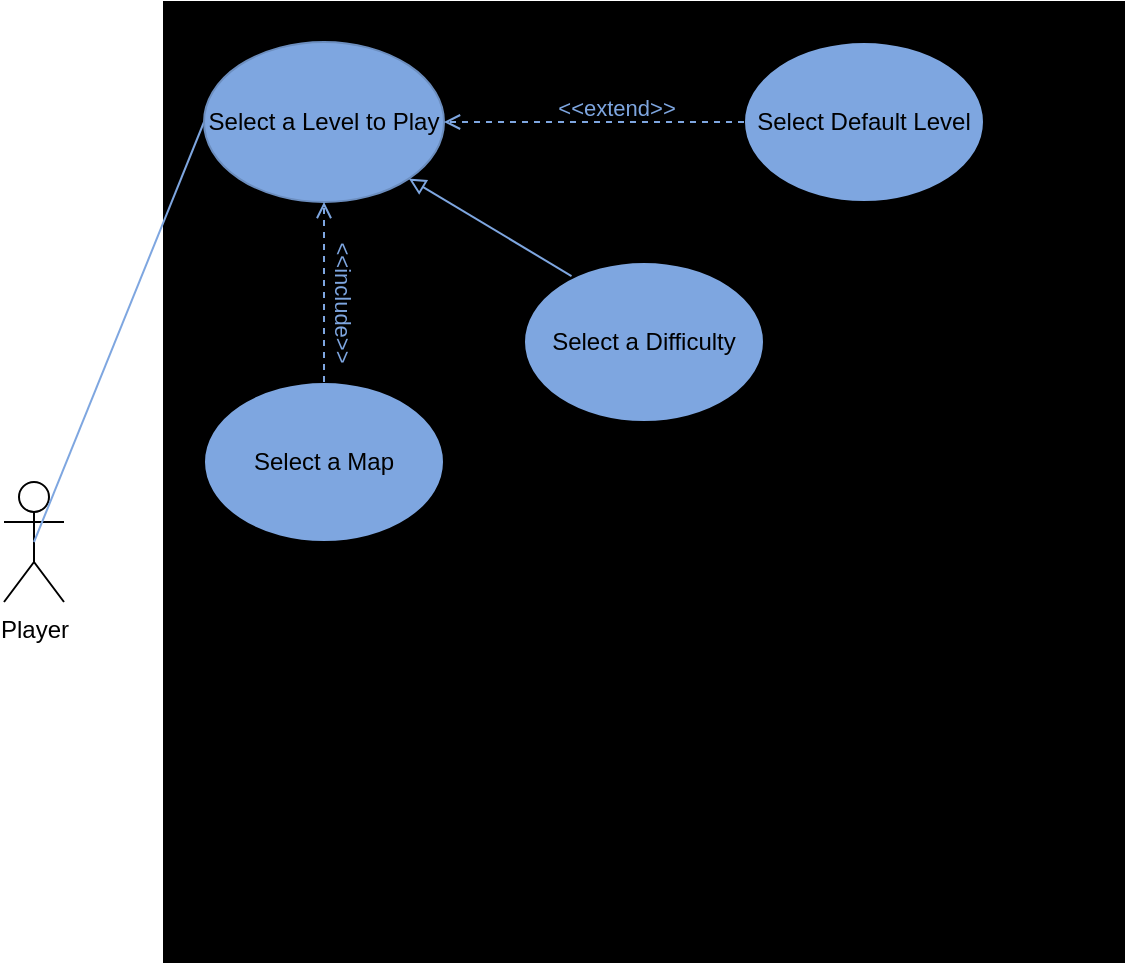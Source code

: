 <mxfile version="24.7.14">
  <diagram name="Page-1" id="xPxFhT_MbcZnOFARZW17">
    <mxGraphModel dx="630" dy="414" grid="1" gridSize="10" guides="1" tooltips="1" connect="1" arrows="1" fold="1" page="1" pageScale="1" pageWidth="850" pageHeight="1100" math="0" shadow="0">
      <root>
        <mxCell id="0" />
        <mxCell id="1" parent="0" />
        <mxCell id="p8ITnSbv12gXtY5tgMEa-1" value="" style="whiteSpace=wrap;html=1;aspect=fixed;fillStyle=solid;fillColor=#000000;fontColor=#FFFFFF;" vertex="1" parent="1">
          <mxGeometry x="320" y="520" width="480" height="480" as="geometry" />
        </mxCell>
        <mxCell id="p8ITnSbv12gXtY5tgMEa-3" style="edgeStyle=orthogonalEdgeStyle;rounded=0;orthogonalLoop=1;jettySize=auto;html=1;exitX=0.5;exitY=0.5;exitDx=0;exitDy=0;exitPerimeter=0;entryX=0.5;entryY=0.5;entryDx=0;entryDy=0;entryPerimeter=0;" edge="1" parent="1" source="p8ITnSbv12gXtY5tgMEa-2" target="p8ITnSbv12gXtY5tgMEa-2">
          <mxGeometry relative="1" as="geometry">
            <mxPoint x="290" y="700" as="targetPoint" />
            <Array as="points" />
          </mxGeometry>
        </mxCell>
        <mxCell id="p8ITnSbv12gXtY5tgMEa-2" value="Player" style="shape=umlActor;verticalLabelPosition=bottom;verticalAlign=top;html=1;outlineConnect=0;" vertex="1" parent="1">
          <mxGeometry x="240" y="760" width="30" height="60" as="geometry" />
        </mxCell>
        <mxCell id="p8ITnSbv12gXtY5tgMEa-4" value="" style="endArrow=none;html=1;rounded=0;exitX=0.5;exitY=0.5;exitDx=0;exitDy=0;exitPerimeter=0;entryX=0;entryY=0.5;entryDx=0;entryDy=0;strokeColor=#7EA6E0;" edge="1" parent="1" source="p8ITnSbv12gXtY5tgMEa-2" target="p8ITnSbv12gXtY5tgMEa-6">
          <mxGeometry width="50" height="50" relative="1" as="geometry">
            <mxPoint x="280" y="730" as="sourcePoint" />
            <mxPoint x="600" y="770" as="targetPoint" />
          </mxGeometry>
        </mxCell>
        <mxCell id="p8ITnSbv12gXtY5tgMEa-6" value="Select a Level to Play" style="ellipse;whiteSpace=wrap;html=1;fillColor=#7EA6E0;gradientColor=none;strokeColor=#6c8ebf;" vertex="1" parent="1">
          <mxGeometry x="340" y="540" width="120" height="80" as="geometry" />
        </mxCell>
        <mxCell id="p8ITnSbv12gXtY5tgMEa-9" value="Select a Map" style="ellipse;whiteSpace=wrap;html=1;fillColor=#7EA6E0;" vertex="1" parent="1">
          <mxGeometry x="340" y="710" width="120" height="80" as="geometry" />
        </mxCell>
        <mxCell id="p8ITnSbv12gXtY5tgMEa-11" value="Select a Difficulty" style="ellipse;whiteSpace=wrap;html=1;fillColor=#7EA6E0;" vertex="1" parent="1">
          <mxGeometry x="500" y="650" width="120" height="80" as="geometry" />
        </mxCell>
        <mxCell id="p8ITnSbv12gXtY5tgMEa-12" value="Select Default Level" style="ellipse;whiteSpace=wrap;html=1;fillColor=#7EA6E0;" vertex="1" parent="1">
          <mxGeometry x="610" y="540" width="120" height="80" as="geometry" />
        </mxCell>
        <mxCell id="p8ITnSbv12gXtY5tgMEa-13" value="" style="endArrow=open;html=1;rounded=0;exitX=0.5;exitY=0;exitDx=0;exitDy=0;entryX=0.5;entryY=1;entryDx=0;entryDy=0;strokeColor=#7EA6E0;endFill=0;dashed=1;" edge="1" parent="1" source="p8ITnSbv12gXtY5tgMEa-9" target="p8ITnSbv12gXtY5tgMEa-6">
          <mxGeometry width="50" height="50" relative="1" as="geometry">
            <mxPoint x="390" y="680" as="sourcePoint" />
            <mxPoint x="440" y="630" as="targetPoint" />
          </mxGeometry>
        </mxCell>
        <mxCell id="p8ITnSbv12gXtY5tgMEa-19" value="&amp;lt;&amp;lt;include&amp;gt;&amp;gt;" style="edgeLabel;html=1;align=center;verticalAlign=middle;resizable=0;points=[];labelBackgroundColor=none;fontColor=#7EA6E0;rotation=90;" vertex="1" connectable="0" parent="p8ITnSbv12gXtY5tgMEa-13">
          <mxGeometry x="-0.372" y="1" relative="1" as="geometry">
            <mxPoint x="11" y="-12" as="offset" />
          </mxGeometry>
        </mxCell>
        <mxCell id="p8ITnSbv12gXtY5tgMEa-14" value="" style="endArrow=block;html=1;rounded=0;entryX=1;entryY=1;entryDx=0;entryDy=0;exitX=0.198;exitY=0.088;exitDx=0;exitDy=0;exitPerimeter=0;endFill=0;strokeColor=#7EA6E0;" edge="1" parent="1" source="p8ITnSbv12gXtY5tgMEa-11" target="p8ITnSbv12gXtY5tgMEa-6">
          <mxGeometry width="50" height="50" relative="1" as="geometry">
            <mxPoint x="550" y="700" as="sourcePoint" />
            <mxPoint x="600" y="650" as="targetPoint" />
          </mxGeometry>
        </mxCell>
        <mxCell id="p8ITnSbv12gXtY5tgMEa-15" value="" style="endArrow=open;html=1;rounded=0;exitX=0;exitY=0.5;exitDx=0;exitDy=0;entryX=1;entryY=0.5;entryDx=0;entryDy=0;endFill=0;dashed=1;strokeColor=#7EA6E0;" edge="1" parent="1" source="p8ITnSbv12gXtY5tgMEa-12" target="p8ITnSbv12gXtY5tgMEa-6">
          <mxGeometry width="50" height="50" relative="1" as="geometry">
            <mxPoint x="550" y="700" as="sourcePoint" />
            <mxPoint x="600" y="650" as="targetPoint" />
          </mxGeometry>
        </mxCell>
        <mxCell id="p8ITnSbv12gXtY5tgMEa-17" value="&amp;lt;&amp;lt;extend&amp;gt;&amp;gt;" style="edgeLabel;html=1;align=center;verticalAlign=middle;resizable=0;points=[];rotation=0;labelBackgroundColor=none;fontColor=#7EA6E0;" vertex="1" connectable="0" parent="p8ITnSbv12gXtY5tgMEa-15">
          <mxGeometry x="-0.334" y="-1" relative="1" as="geometry">
            <mxPoint x="-14" y="-6" as="offset" />
          </mxGeometry>
        </mxCell>
      </root>
    </mxGraphModel>
  </diagram>
</mxfile>

